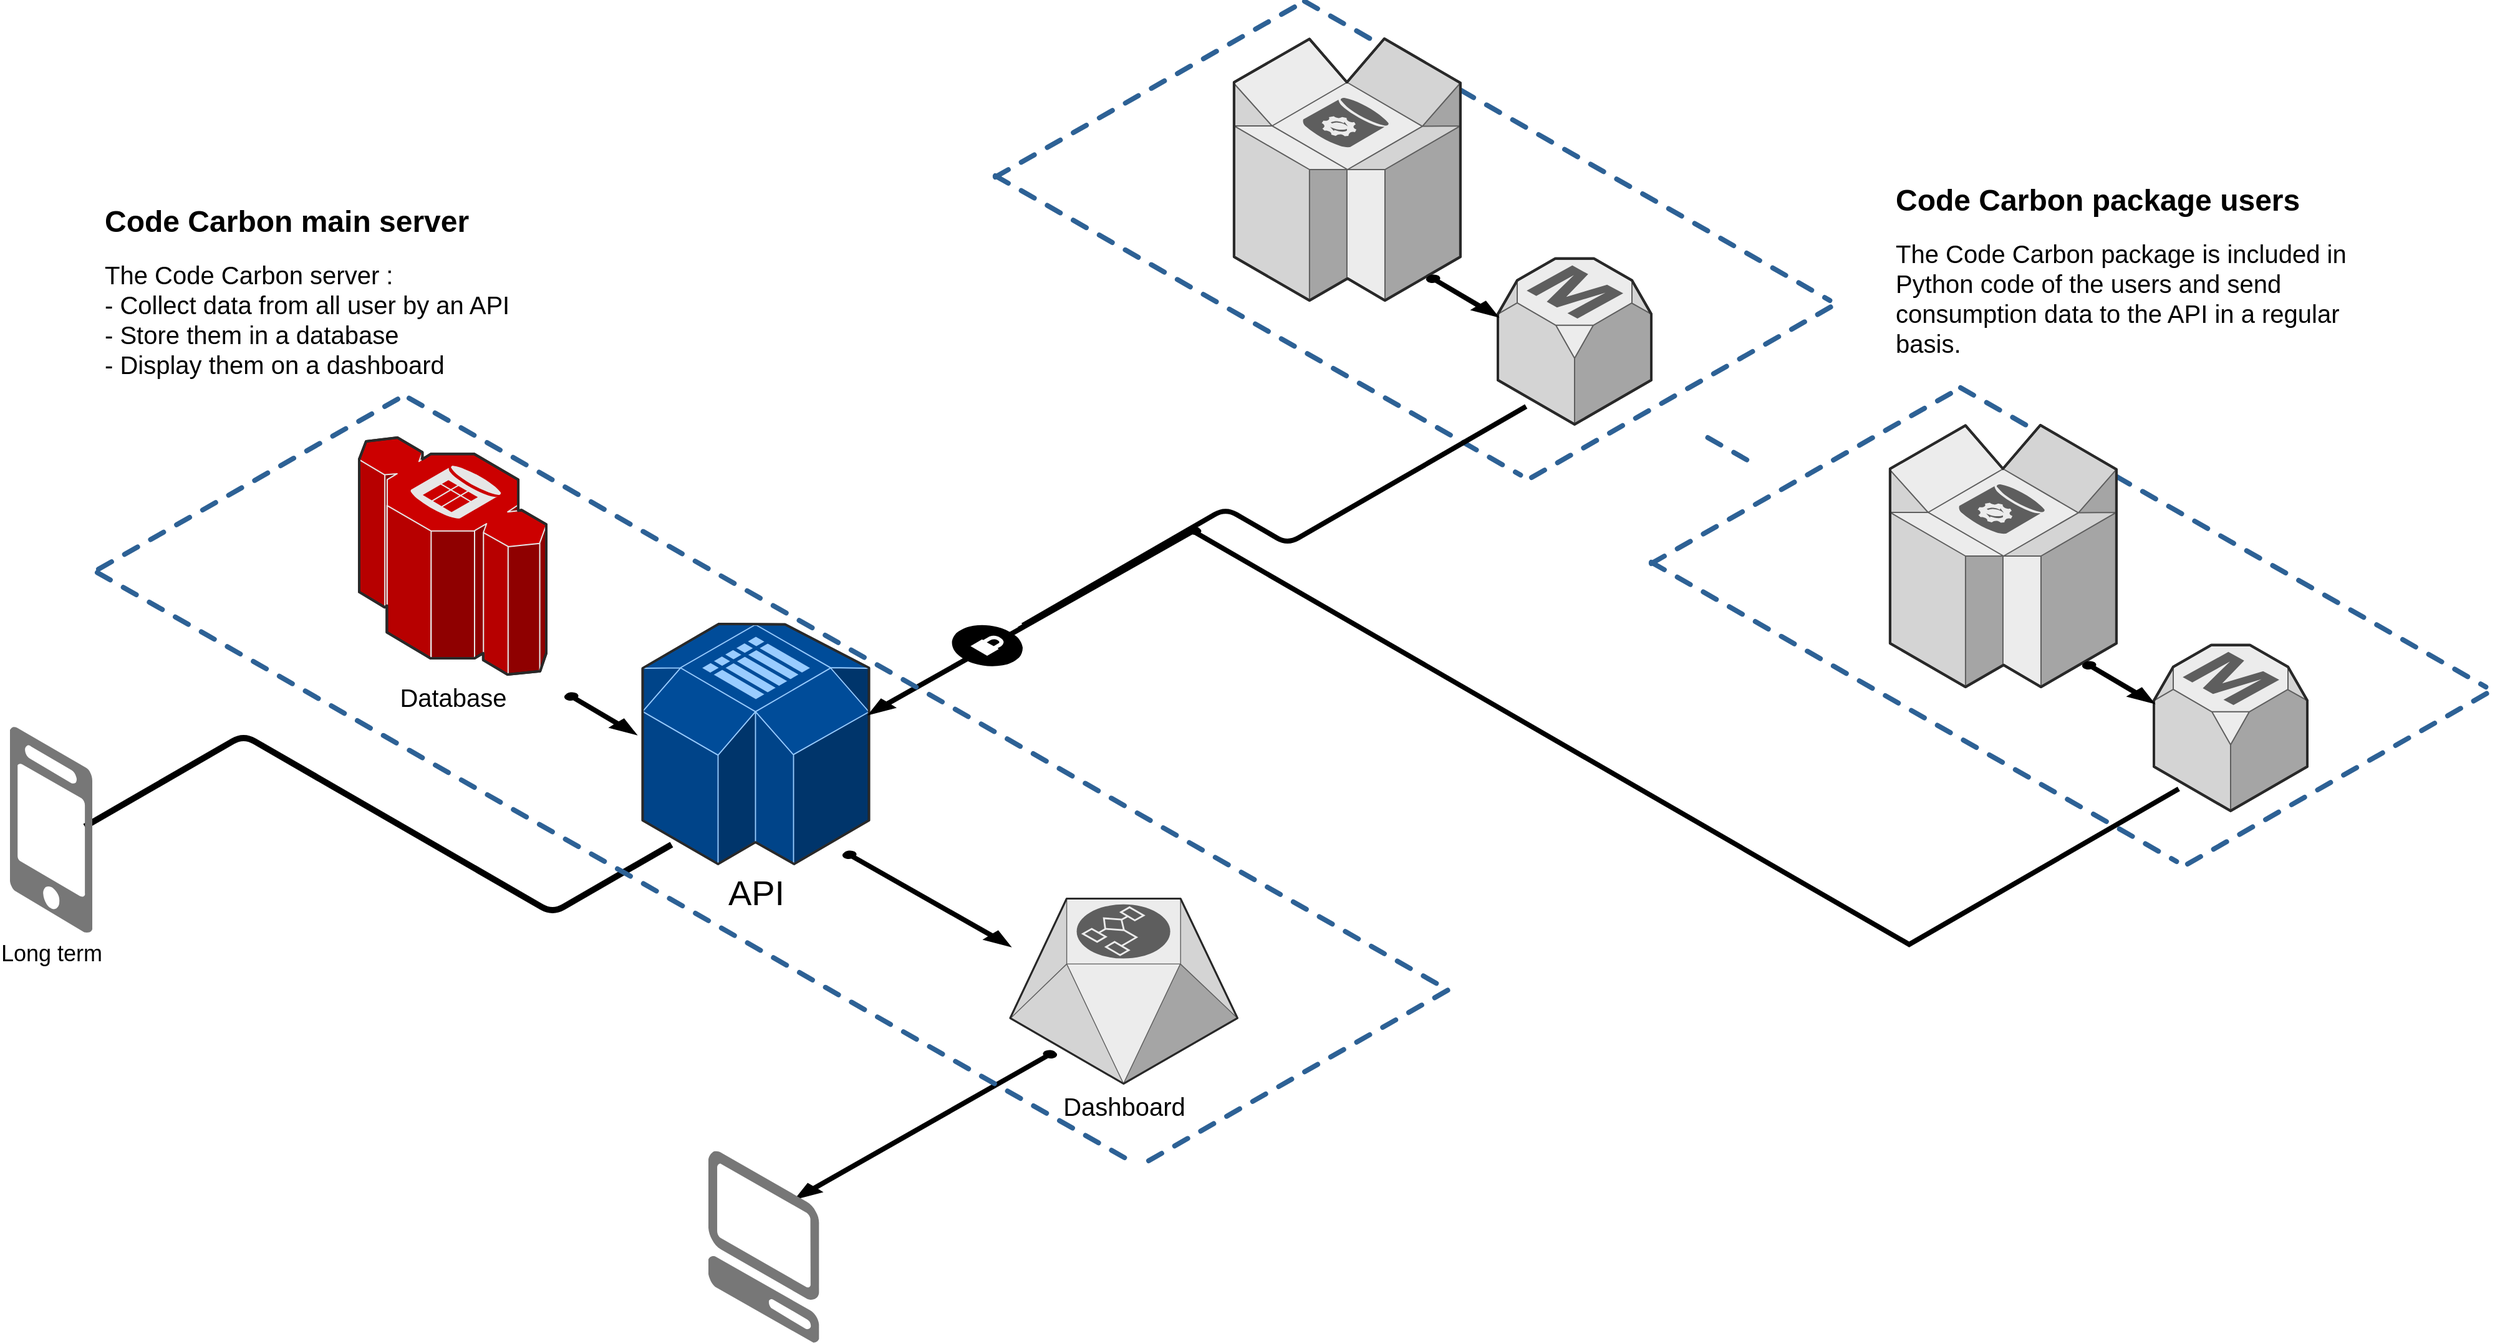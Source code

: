 <mxfile version="14.6.10"><diagram name="Page-1" id="aaaa8250-4180-3840-79b5-4cada1eebb92"><mxGraphModel dx="3317" dy="1940" grid="1" gridSize="10" guides="1" tooltips="1" connect="1" arrows="1" fold="1" page="1" pageScale="1" pageWidth="850" pageHeight="1100" background="#ffffff" math="0" shadow="0"><root><mxCell id="0"/><mxCell id="1" parent="0"/><mxCell id="1a8abee3a6cfdf20-7" value="&lt;font style=&quot;font-size: 20px&quot;&gt;Dashboard&lt;/font&gt;" style="verticalLabelPosition=bottom;html=1;verticalAlign=top;strokeWidth=1;dashed=0;shape=mxgraph.aws3d.workflowService;fillColor=#ECECEC;strokeColor=#5E5E5E;aspect=fixed;rounded=1;shadow=0;comic=0;fontSize=12" parent="1" vertex="1"><mxGeometry x="1652" y="1157.8" width="182.2" height="148.4" as="geometry"/></mxCell><mxCell id="1a8abee3a6cfdf20-12" value="&lt;font style=&quot;font-size: 20px&quot;&gt;Database&lt;/font&gt;" style="verticalLabelPosition=bottom;html=1;verticalAlign=top;strokeWidth=1;dashed=0;shape=mxgraph.aws3d.redshift;fillColor=#CC0000;strokeColor=#E6E6E6;aspect=fixed;rounded=1;shadow=0;comic=0;fontSize=12" parent="1" vertex="1"><mxGeometry x="1130" y="788" width="150" height="190" as="geometry"/></mxCell><mxCell id="1a8abee3a6cfdf20-20" value="&lt;font style=&quot;font-size: 28px&quot;&gt;API&lt;/font&gt;" style="verticalLabelPosition=bottom;html=1;verticalAlign=top;strokeWidth=1;dashed=0;shape=mxgraph.aws3d.simpleDb2;fillColor=#004C99;strokeColor=#99CCFF;aspect=fixed;rounded=1;shadow=0;comic=0;fontSize=12" parent="1" vertex="1"><mxGeometry x="1357.25" y="937.4" width="181.5" height="192.6" as="geometry"/></mxCell><mxCell id="1a8abee3a6cfdf20-35" value="" style="verticalLabelPosition=bottom;html=1;verticalAlign=top;strokeWidth=1;dashed=0;shape=mxgraph.aws3d.arrowSE;fillColor=#000000;aspect=fixed;rounded=1;shadow=0;comic=0;fontFamily=Verdana;fontSize=12" parent="1" vertex="1"><mxGeometry x="1295" y="993" width="57" height="33" as="geometry"/></mxCell><mxCell id="1a8abee3a6cfdf20-36" value="" style="verticalLabelPosition=bottom;html=1;verticalAlign=top;strokeWidth=1;dashed=0;shape=mxgraph.aws3d.arrowSW;fillColor=#000000;aspect=fixed;rounded=1;shadow=0;comic=0;fontFamily=Verdana;fontSize=12" parent="1" vertex="1"><mxGeometry x="1538.75" y="860" width="265.9" height="150" as="geometry"/></mxCell><mxCell id="d5ac148becb70bc-3" value="" style="verticalLabelPosition=bottom;html=1;verticalAlign=top;strokeWidth=1;dashed=0;shape=mxgraph.aws3d.rdsMaster;fillColor=#ECECEC;strokeColor=#5E5E5E;aspect=fixed;rounded=1;shadow=0;comic=0;fontFamily=Verdana;fontSize=12" parent="1" vertex="1"><mxGeometry x="2043" y="644.4" width="123" height="133" as="geometry"/></mxCell><mxCell id="d5ac148becb70bc-4" value="" style="verticalLabelPosition=bottom;html=1;verticalAlign=top;strokeWidth=1;dashed=0;shape=mxgraph.aws3d.arrowSW;fillColor=#000000;aspect=fixed;rounded=1;shadow=0;comic=0;fontFamily=Verdana;fontSize=12" parent="1" vertex="1"><mxGeometry x="1480" y="1280" width="209" height="118.55" as="geometry"/></mxCell><mxCell id="d5ac148becb70bc-5" value="" style="verticalLabelPosition=bottom;html=1;verticalAlign=top;strokeWidth=1;dashed=0;shape=mxgraph.aws3d.arrowSE;fillColor=#000000;aspect=fixed;rounded=1;shadow=0;comic=0;fontFamily=Verdana;fontSize=12" parent="1" vertex="1"><mxGeometry x="1518" y="1120" width="134" height="76" as="geometry"/></mxCell><mxCell id="d5ac148becb70bc-8" value="" style="verticalLabelPosition=bottom;html=1;verticalAlign=top;strokeWidth=1;dashed=0;shape=mxgraph.aws3d.dashedArrowlessEdge;aspect=fixed;rounded=1;shadow=0;comic=0;fontFamily=Verdana;fontSize=12" parent="1" vertex="1"><mxGeometry x="1888" y="438" width="421.18" height="240" as="geometry"/></mxCell><mxCell id="d5ac148becb70bc-9" value="" style="verticalLabelPosition=bottom;html=1;verticalAlign=top;strokeWidth=1;dashed=0;shape=mxgraph.aws3d.dashedArrowlessEdge;aspect=fixed;rounded=1;shadow=0;comic=0;fontFamily=Verdana;fontSize=12" parent="1" vertex="1"><mxGeometry x="1640" y="578" width="421.18" height="240" as="geometry"/></mxCell><mxCell id="d5ac148becb70bc-10" value="" style="verticalLabelPosition=bottom;html=1;verticalAlign=top;strokeWidth=1;dashed=0;shape=mxgraph.aws3d.dashedArrowlessEdge;fillColor=#000000;aspect=fixed;rounded=1;shadow=0;comic=0;fontFamily=Verdana;fontSize=12;fontColor=#000000;flipV=1;" parent="1" vertex="1"><mxGeometry x="1640" y="438" width="248" height="141" as="geometry"/></mxCell><mxCell id="d5ac148becb70bc-12" value="" style="verticalLabelPosition=bottom;html=1;verticalAlign=top;strokeWidth=1;dashed=0;shape=mxgraph.aws3d.dashedArrowlessEdge;aspect=fixed;rounded=1;shadow=0;comic=0;fontFamily=Verdana;fontSize=12;flipV=1;" parent="1" vertex="1"><mxGeometry x="2070" y="678" width="249" height="142" as="geometry"/></mxCell><mxCell id="1a8abee3a6cfdf20-2" value="" style="verticalLabelPosition=bottom;html=1;verticalAlign=top;strokeWidth=1;dashed=0;shape=mxgraph.aws3d.secureConnection;fillColor=#000000;strokeColor=#ffffff;aspect=fixed;rounded=1;shadow=0;comic=0;fontSize=12" parent="1" vertex="1"><mxGeometry x="1605" y="938" width="57.0" height="34" as="geometry"/></mxCell><mxCell id="d5ac148becb70bc-14" value="" style="edgeStyle=isometricEdgeStyle;endArrow=none;html=1;labelBackgroundColor=none;strokeWidth=5;fontFamily=Verdana;fontSize=12;entryX=0.128;entryY=0.919;entryDx=0;entryDy=0;entryPerimeter=0;" parent="1" edge="1" target="1a8abee3a6cfdf20-20"><mxGeometry width="50" height="100" relative="1" as="geometry"><mxPoint x="910" y="1100" as="sourcePoint"/><mxPoint x="1380" y="1110.76" as="targetPoint"/><Array as="points"><mxPoint x="1130" y="1080"/><mxPoint x="1050" y="1080"/><mxPoint x="980" y="1100"/><mxPoint x="880" y="1040.76"/></Array></mxGeometry></mxCell><mxCell id="DgGoDX6CZzquuut0ouPp-1" value="" style="verticalLabelPosition=bottom;html=1;verticalAlign=top;strokeWidth=1;dashed=0;shape=mxgraph.aws3d.dashedArrowlessEdge;aspect=fixed;rounded=1;shadow=0;comic=0;fontFamily=Verdana;fontSize=12" vertex="1" parent="1"><mxGeometry x="1170" y="756.35" width="831.21" height="473.65" as="geometry"/></mxCell><mxCell id="DgGoDX6CZzquuut0ouPp-2" value="" style="verticalLabelPosition=bottom;html=1;verticalAlign=top;strokeWidth=1;dashed=0;shape=mxgraph.aws3d.dashedArrowlessEdge;aspect=fixed;rounded=1;shadow=0;comic=0;fontFamily=Verdana;fontSize=12" vertex="1" parent="1"><mxGeometry x="920" y="896.21" width="831.46" height="473.79" as="geometry"/></mxCell><mxCell id="DgGoDX6CZzquuut0ouPp-3" value="" style="verticalLabelPosition=bottom;html=1;verticalAlign=top;strokeWidth=1;dashed=0;shape=mxgraph.aws3d.dashedArrowlessEdge;fillColor=#000000;aspect=fixed;rounded=1;shadow=0;comic=0;fontFamily=Verdana;fontSize=12;fontColor=#000000;flipV=1;" vertex="1" parent="1"><mxGeometry x="921" y="752.5" width="248" height="141" as="geometry"/></mxCell><mxCell id="DgGoDX6CZzquuut0ouPp-4" value="" style="verticalLabelPosition=bottom;html=1;verticalAlign=top;strokeWidth=1;dashed=0;shape=mxgraph.aws3d.dashedArrowlessEdge;aspect=fixed;rounded=1;shadow=0;comic=0;fontFamily=Verdana;fontSize=12;flipV=1;" vertex="1" parent="1"><mxGeometry x="1763" y="1226" width="249" height="142" as="geometry"/></mxCell><mxCell id="1a8abee3a6cfdf20-4" value="" style="verticalLabelPosition=bottom;html=1;verticalAlign=top;strokeWidth=1;dashed=0;shape=mxgraph.aws3d.dynamoDb;fillColor=#ECECEC;strokeColor=#5E5E5E;aspect=fixed;rounded=1;shadow=0;comic=0;fontSize=12" parent="1" vertex="1"><mxGeometry x="1831.46" y="468" width="181.5" height="210" as="geometry"/></mxCell><mxCell id="DgGoDX6CZzquuut0ouPp-7" value="" style="verticalLabelPosition=bottom;html=1;verticalAlign=top;strokeWidth=1;dashed=0;shape=mxgraph.aws3d.arrowSE;fillColor=#000000;aspect=fixed;rounded=1;shadow=0;comic=0;fontFamily=Verdana;fontSize=12" vertex="1" parent="1"><mxGeometry x="1986" y="658" width="57" height="33" as="geometry"/></mxCell><mxCell id="DgGoDX6CZzquuut0ouPp-9" value="&lt;font style=&quot;font-size: 18px&quot;&gt;Long term&lt;/font&gt;" style="verticalLabelPosition=bottom;html=1;verticalAlign=top;strokeWidth=1;align=center;outlineConnect=0;dashed=0;outlineConnect=0;shape=mxgraph.aws3d.mobile_worker;aspect=fixed;strokeColor=none;fillColor=#777777;" vertex="1" parent="1"><mxGeometry x="850" y="1020" width="66" height="165" as="geometry"/></mxCell><mxCell id="DgGoDX6CZzquuut0ouPp-13" value="" style="verticalLabelPosition=bottom;html=1;verticalAlign=top;strokeWidth=1;dashed=0;shape=mxgraph.aws3d.rdsMaster;fillColor=#ECECEC;strokeColor=#5E5E5E;aspect=fixed;rounded=1;shadow=0;comic=0;fontFamily=Verdana;fontSize=12" vertex="1" parent="1"><mxGeometry x="2569" y="954.4" width="123" height="133" as="geometry"/></mxCell><mxCell id="DgGoDX6CZzquuut0ouPp-14" value="" style="verticalLabelPosition=bottom;html=1;verticalAlign=top;strokeWidth=1;dashed=0;shape=mxgraph.aws3d.dashedArrowlessEdge;aspect=fixed;rounded=1;shadow=0;comic=0;fontFamily=Verdana;fontSize=12" vertex="1" parent="1"><mxGeometry x="2414" y="748" width="421.18" height="240" as="geometry"/></mxCell><mxCell id="DgGoDX6CZzquuut0ouPp-15" value="" style="verticalLabelPosition=bottom;html=1;verticalAlign=top;strokeWidth=1;dashed=0;shape=mxgraph.aws3d.dashedArrowlessEdge;aspect=fixed;rounded=1;shadow=0;comic=0;fontFamily=Verdana;fontSize=12" vertex="1" parent="1"><mxGeometry x="2166" y="888" width="421.18" height="240" as="geometry"/></mxCell><mxCell id="DgGoDX6CZzquuut0ouPp-16" value="" style="verticalLabelPosition=bottom;html=1;verticalAlign=top;strokeWidth=1;dashed=0;shape=mxgraph.aws3d.dashedArrowlessEdge;fillColor=#000000;aspect=fixed;rounded=1;shadow=0;comic=0;fontFamily=Verdana;fontSize=12;fontColor=#000000;flipV=1;" vertex="1" parent="1"><mxGeometry x="2166" y="748" width="248" height="141" as="geometry"/></mxCell><mxCell id="DgGoDX6CZzquuut0ouPp-17" value="" style="verticalLabelPosition=bottom;html=1;verticalAlign=top;strokeWidth=1;dashed=0;shape=mxgraph.aws3d.dashedArrowlessEdge;aspect=fixed;rounded=1;shadow=0;comic=0;fontFamily=Verdana;fontSize=12;flipV=1;" vertex="1" parent="1"><mxGeometry x="2596" y="988" width="249" height="142" as="geometry"/></mxCell><mxCell id="DgGoDX6CZzquuut0ouPp-18" value="" style="verticalLabelPosition=bottom;html=1;verticalAlign=top;strokeWidth=1;dashed=0;shape=mxgraph.aws3d.dynamoDb;fillColor=#ECECEC;strokeColor=#5E5E5E;aspect=fixed;rounded=1;shadow=0;comic=0;fontSize=12" vertex="1" parent="1"><mxGeometry x="2357.46" y="778" width="181.5" height="210" as="geometry"/></mxCell><mxCell id="DgGoDX6CZzquuut0ouPp-19" value="" style="verticalLabelPosition=bottom;html=1;verticalAlign=top;strokeWidth=1;dashed=0;shape=mxgraph.aws3d.arrowSE;fillColor=#000000;aspect=fixed;rounded=1;shadow=0;comic=0;fontFamily=Verdana;fontSize=12" vertex="1" parent="1"><mxGeometry x="2512" y="968" width="57" height="33" as="geometry"/></mxCell><mxCell id="DgGoDX6CZzquuut0ouPp-20" value="" style="edgeStyle=isometricEdgeStyle;endArrow=none;html=1;entryX=0.184;entryY=0.892;entryDx=0;entryDy=0;entryPerimeter=0;shadow=0;rounded=1;strokeWidth=4;" edge="1" parent="1" source="1a8abee3a6cfdf20-2" target="d5ac148becb70bc-3"><mxGeometry width="50" height="100" relative="1" as="geometry"><mxPoint x="2007.771" y="1059.5" as="sourcePoint"/><mxPoint x="1900.3" y="838" as="targetPoint"/></mxGeometry></mxCell><mxCell id="DgGoDX6CZzquuut0ouPp-21" value="" style="edgeStyle=isometricEdgeStyle;endArrow=none;html=1;rounded=0;shadow=0;strokeWidth=4;exitX=0.162;exitY=0.867;exitDx=0;exitDy=0;exitPerimeter=0;entryX=0.452;entryY=0.544;entryDx=0;entryDy=0;entryPerimeter=0;" edge="1" parent="1" source="DgGoDX6CZzquuut0ouPp-13" target="1a8abee3a6cfdf20-36"><mxGeometry width="50" height="100" relative="1" as="geometry"><mxPoint x="2020" y="1060" as="sourcePoint"/><mxPoint x="2070" y="960" as="targetPoint"/><Array as="points"><mxPoint x="1880" y="910"/></Array></mxGeometry></mxCell><mxCell id="DgGoDX6CZzquuut0ouPp-24" value="" style="verticalLabelPosition=bottom;html=1;verticalAlign=top;strokeWidth=1;align=center;outlineConnect=0;dashed=0;outlineConnect=0;shape=mxgraph.aws3d.dashedArrowlessEdge;fillColor=#000000;aspect=fixed;" vertex="1" parent="1"><mxGeometry x="2211.3" y="788" width="31.6" height="18" as="geometry"/></mxCell><mxCell id="DgGoDX6CZzquuut0ouPp-25" value="" style="verticalLabelPosition=bottom;html=1;verticalAlign=top;strokeWidth=1;align=center;outlineConnect=0;dashed=0;outlineConnect=0;shape=mxgraph.aws3d.client;aspect=fixed;strokeColor=none;fillColor=#777777;" vertex="1" parent="1"><mxGeometry x="1410" y="1360" width="88.85" height="154" as="geometry"/></mxCell><mxCell id="DgGoDX6CZzquuut0ouPp-27" value="&lt;h1&gt;Code Carbon package users&lt;br&gt;&lt;/h1&gt;&lt;p&gt;&lt;font style=&quot;font-size: 20px&quot;&gt;The &lt;/font&gt;&lt;font style=&quot;font-size: 20px&quot;&gt;&lt;font style=&quot;font-size: 20px&quot;&gt;Code Carbon &lt;/font&gt;package is included in Python code of the users and send consumption data to the API in a regular basis.&lt;/font&gt;&lt;br&gt;&lt;/p&gt;" style="text;html=1;strokeColor=none;fillColor=none;spacing=5;spacingTop=-20;whiteSpace=wrap;overflow=hidden;rounded=0;" vertex="1" parent="1"><mxGeometry x="2357.46" y="578" width="380" height="150" as="geometry"/></mxCell><mxCell id="DgGoDX6CZzquuut0ouPp-30" value="&lt;h1&gt;Code Carbon main server&lt;br&gt;&lt;/h1&gt;&lt;p&gt;&lt;font style=&quot;font-size: 20px&quot;&gt;The &lt;/font&gt;&lt;font style=&quot;font-size: 20px&quot;&gt;&lt;font style=&quot;font-size: 20px&quot;&gt;Code Carbon server :&lt;br&gt;- Collect data from all user by an API&lt;br&gt;- Store them in a database&lt;br&gt;- Display them on a dashboard&lt;/font&gt;&lt;/font&gt;&lt;br&gt;&lt;/p&gt;" style="text;html=1;strokeColor=none;fillColor=none;spacing=5;spacingTop=-20;whiteSpace=wrap;overflow=hidden;rounded=0;" vertex="1" parent="1"><mxGeometry x="921.0" y="595" width="380" height="150" as="geometry"/></mxCell></root></mxGraphModel></diagram></mxfile>